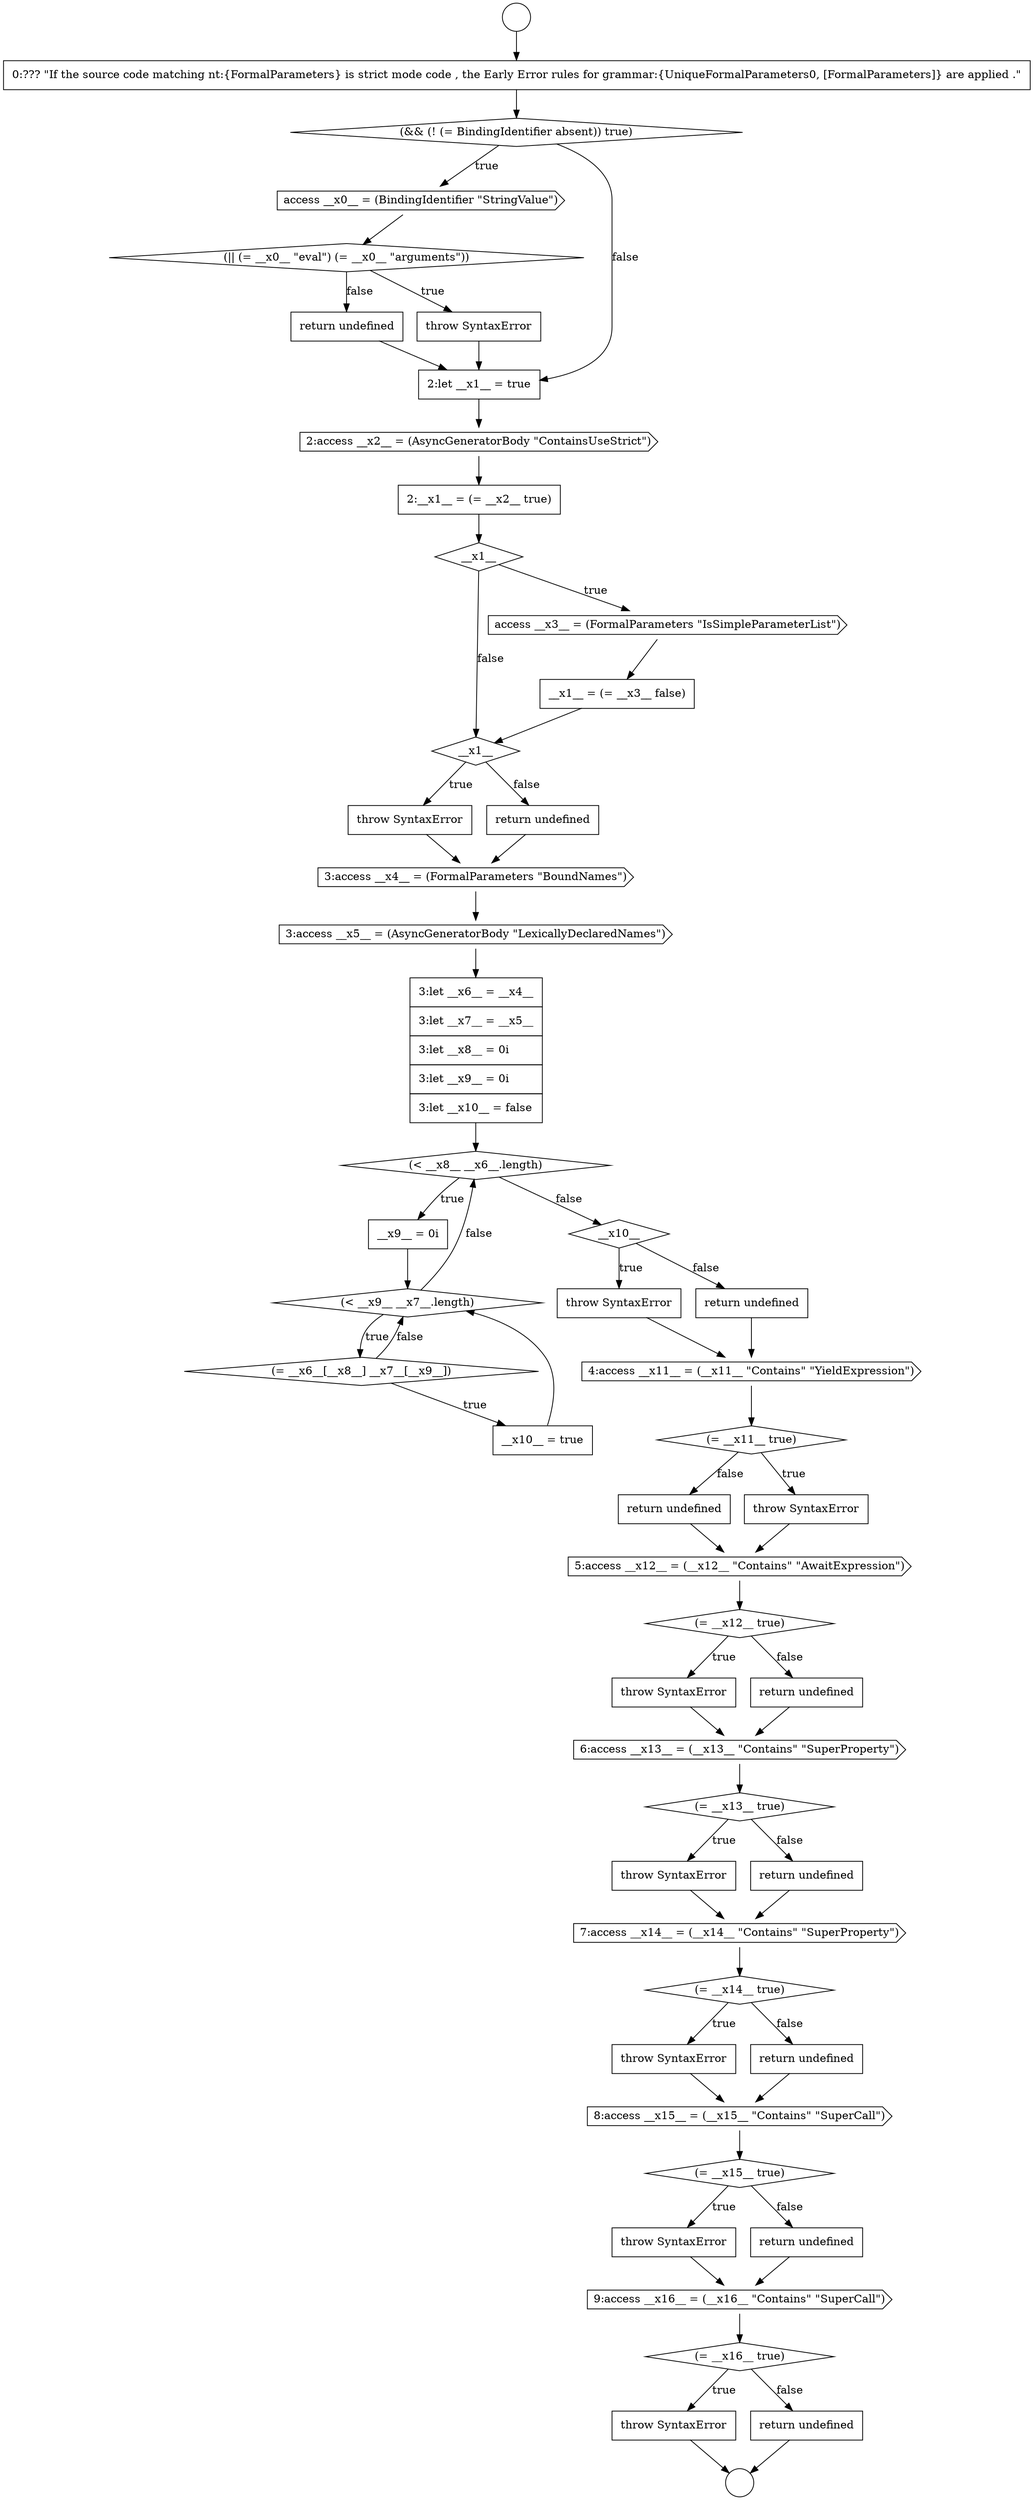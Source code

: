 digraph {
  node20611 [shape=none, margin=0, label=<<font color="black">
    <table border="0" cellborder="1" cellspacing="0" cellpadding="10">
      <tr><td align="left">throw SyntaxError</td></tr>
    </table>
  </font>> color="black" fillcolor="white" style=filled]
  node20643 [shape=none, margin=0, label=<<font color="black">
    <table border="0" cellborder="1" cellspacing="0" cellpadding="10">
      <tr><td align="left">throw SyntaxError</td></tr>
    </table>
  </font>> color="black" fillcolor="white" style=filled]
  node20615 [shape=none, margin=0, label=<<font color="black">
    <table border="0" cellborder="1" cellspacing="0" cellpadding="10">
      <tr><td align="left">2:__x1__ = (= __x2__ true)</td></tr>
    </table>
  </font>> color="black" fillcolor="white" style=filled]
  node20647 [shape=none, margin=0, label=<<font color="black">
    <table border="0" cellborder="1" cellspacing="0" cellpadding="10">
      <tr><td align="left">throw SyntaxError</td></tr>
    </table>
  </font>> color="black" fillcolor="white" style=filled]
  node20637 [shape=cds, label=<<font color="black">5:access __x12__ = (__x12__ &quot;Contains&quot; &quot;AwaitExpression&quot;)</font>> color="black" fillcolor="white" style=filled]
  node20609 [shape=cds, label=<<font color="black">access __x0__ = (BindingIdentifier &quot;StringValue&quot;)</font>> color="black" fillcolor="white" style=filled]
  node20649 [shape=cds, label=<<font color="black">8:access __x15__ = (__x15__ &quot;Contains&quot; &quot;SuperCall&quot;)</font>> color="black" fillcolor="white" style=filled]
  node20645 [shape=cds, label=<<font color="black">7:access __x14__ = (__x14__ &quot;Contains&quot; &quot;SuperProperty&quot;)</font>> color="black" fillcolor="white" style=filled]
  node20613 [shape=none, margin=0, label=<<font color="black">
    <table border="0" cellborder="1" cellspacing="0" cellpadding="10">
      <tr><td align="left">2:let __x1__ = true</td></tr>
    </table>
  </font>> color="black" fillcolor="white" style=filled]
  node20639 [shape=none, margin=0, label=<<font color="black">
    <table border="0" cellborder="1" cellspacing="0" cellpadding="10">
      <tr><td align="left">throw SyntaxError</td></tr>
    </table>
  </font>> color="black" fillcolor="white" style=filled]
  node20640 [shape=none, margin=0, label=<<font color="black">
    <table border="0" cellborder="1" cellspacing="0" cellpadding="10">
      <tr><td align="left">return undefined</td></tr>
    </table>
  </font>> color="black" fillcolor="white" style=filled]
  node20651 [shape=none, margin=0, label=<<font color="black">
    <table border="0" cellborder="1" cellspacing="0" cellpadding="10">
      <tr><td align="left">throw SyntaxError</td></tr>
    </table>
  </font>> color="black" fillcolor="white" style=filled]
  node20623 [shape=cds, label=<<font color="black">3:access __x5__ = (AsyncGeneratorBody &quot;LexicallyDeclaredNames&quot;)</font>> color="black" fillcolor="white" style=filled]
  node20626 [shape=none, margin=0, label=<<font color="black">
    <table border="0" cellborder="1" cellspacing="0" cellpadding="10">
      <tr><td align="left">__x9__ = 0i</td></tr>
    </table>
  </font>> color="black" fillcolor="white" style=filled]
  node20636 [shape=none, margin=0, label=<<font color="black">
    <table border="0" cellborder="1" cellspacing="0" cellpadding="10">
      <tr><td align="left">return undefined</td></tr>
    </table>
  </font>> color="black" fillcolor="white" style=filled]
  node20655 [shape=none, margin=0, label=<<font color="black">
    <table border="0" cellborder="1" cellspacing="0" cellpadding="10">
      <tr><td align="left">throw SyntaxError</td></tr>
    </table>
  </font>> color="black" fillcolor="white" style=filled]
  node20619 [shape=diamond, label=<<font color="black">__x1__</font>> color="black" fillcolor="white" style=filled]
  node20605 [shape=circle label=" " color="black" fillcolor="white" style=filled]
  node20630 [shape=diamond, label=<<font color="black">__x10__</font>> color="black" fillcolor="white" style=filled]
  node20625 [shape=diamond, label=<<font color="black">(&lt; __x8__ __x6__.length)</font>> color="black" fillcolor="white" style=filled]
  node20610 [shape=diamond, label=<<font color="black">(|| (= __x0__ &quot;eval&quot;) (= __x0__ &quot;arguments&quot;))</font>> color="black" fillcolor="white" style=filled]
  node20652 [shape=none, margin=0, label=<<font color="black">
    <table border="0" cellborder="1" cellspacing="0" cellpadding="10">
      <tr><td align="left">return undefined</td></tr>
    </table>
  </font>> color="black" fillcolor="white" style=filled]
  node20624 [shape=none, margin=0, label=<<font color="black">
    <table border="0" cellborder="1" cellspacing="0" cellpadding="10">
      <tr><td align="left">3:let __x6__ = __x4__</td></tr>
      <tr><td align="left">3:let __x7__ = __x5__</td></tr>
      <tr><td align="left">3:let __x8__ = 0i</td></tr>
      <tr><td align="left">3:let __x9__ = 0i</td></tr>
      <tr><td align="left">3:let __x10__ = false</td></tr>
    </table>
  </font>> color="black" fillcolor="white" style=filled]
  node20646 [shape=diamond, label=<<font color="black">(= __x14__ true)</font>> color="black" fillcolor="white" style=filled]
  node20633 [shape=cds, label=<<font color="black">4:access __x11__ = (__x11__ &quot;Contains&quot; &quot;YieldExpression&quot;)</font>> color="black" fillcolor="white" style=filled]
  node20656 [shape=none, margin=0, label=<<font color="black">
    <table border="0" cellborder="1" cellspacing="0" cellpadding="10">
      <tr><td align="left">return undefined</td></tr>
    </table>
  </font>> color="black" fillcolor="white" style=filled]
  node20642 [shape=diamond, label=<<font color="black">(= __x13__ true)</font>> color="black" fillcolor="white" style=filled]
  node20620 [shape=none, margin=0, label=<<font color="black">
    <table border="0" cellborder="1" cellspacing="0" cellpadding="10">
      <tr><td align="left">throw SyntaxError</td></tr>
    </table>
  </font>> color="black" fillcolor="white" style=filled]
  node20614 [shape=cds, label=<<font color="black">2:access __x2__ = (AsyncGeneratorBody &quot;ContainsUseStrict&quot;)</font>> color="black" fillcolor="white" style=filled]
  node20629 [shape=none, margin=0, label=<<font color="black">
    <table border="0" cellborder="1" cellspacing="0" cellpadding="10">
      <tr><td align="left">__x10__ = true</td></tr>
    </table>
  </font>> color="black" fillcolor="white" style=filled]
  node20606 [shape=circle label=" " color="black" fillcolor="white" style=filled]
  node20638 [shape=diamond, label=<<font color="black">(= __x12__ true)</font>> color="black" fillcolor="white" style=filled]
  node20641 [shape=cds, label=<<font color="black">6:access __x13__ = (__x13__ &quot;Contains&quot; &quot;SuperProperty&quot;)</font>> color="black" fillcolor="white" style=filled]
  node20621 [shape=none, margin=0, label=<<font color="black">
    <table border="0" cellborder="1" cellspacing="0" cellpadding="10">
      <tr><td align="left">return undefined</td></tr>
    </table>
  </font>> color="black" fillcolor="white" style=filled]
  node20628 [shape=diamond, label=<<font color="black">(= __x6__[__x8__] __x7__[__x9__])</font>> color="black" fillcolor="white" style=filled]
  node20617 [shape=cds, label=<<font color="black">access __x3__ = (FormalParameters &quot;IsSimpleParameterList&quot;)</font>> color="black" fillcolor="white" style=filled]
  node20632 [shape=none, margin=0, label=<<font color="black">
    <table border="0" cellborder="1" cellspacing="0" cellpadding="10">
      <tr><td align="left">return undefined</td></tr>
    </table>
  </font>> color="black" fillcolor="white" style=filled]
  node20607 [shape=none, margin=0, label=<<font color="black">
    <table border="0" cellborder="1" cellspacing="0" cellpadding="10">
      <tr><td align="left">0:??? &quot;If the source code matching nt:{FormalParameters} is strict mode code , the Early Error rules for grammar:{UniqueFormalParameters0, [FormalParameters]} are applied .&quot;</td></tr>
    </table>
  </font>> color="black" fillcolor="white" style=filled]
  node20650 [shape=diamond, label=<<font color="black">(= __x15__ true)</font>> color="black" fillcolor="white" style=filled]
  node20653 [shape=cds, label=<<font color="black">9:access __x16__ = (__x16__ &quot;Contains&quot; &quot;SuperCall&quot;)</font>> color="black" fillcolor="white" style=filled]
  node20634 [shape=diamond, label=<<font color="black">(= __x11__ true)</font>> color="black" fillcolor="white" style=filled]
  node20627 [shape=diamond, label=<<font color="black">(&lt; __x9__ __x7__.length)</font>> color="black" fillcolor="white" style=filled]
  node20644 [shape=none, margin=0, label=<<font color="black">
    <table border="0" cellborder="1" cellspacing="0" cellpadding="10">
      <tr><td align="left">return undefined</td></tr>
    </table>
  </font>> color="black" fillcolor="white" style=filled]
  node20622 [shape=cds, label=<<font color="black">3:access __x4__ = (FormalParameters &quot;BoundNames&quot;)</font>> color="black" fillcolor="white" style=filled]
  node20612 [shape=none, margin=0, label=<<font color="black">
    <table border="0" cellborder="1" cellspacing="0" cellpadding="10">
      <tr><td align="left">return undefined</td></tr>
    </table>
  </font>> color="black" fillcolor="white" style=filled]
  node20631 [shape=none, margin=0, label=<<font color="black">
    <table border="0" cellborder="1" cellspacing="0" cellpadding="10">
      <tr><td align="left">throw SyntaxError</td></tr>
    </table>
  </font>> color="black" fillcolor="white" style=filled]
  node20648 [shape=none, margin=0, label=<<font color="black">
    <table border="0" cellborder="1" cellspacing="0" cellpadding="10">
      <tr><td align="left">return undefined</td></tr>
    </table>
  </font>> color="black" fillcolor="white" style=filled]
  node20608 [shape=diamond, label=<<font color="black">(&amp;&amp; (! (= BindingIdentifier absent)) true)</font>> color="black" fillcolor="white" style=filled]
  node20618 [shape=none, margin=0, label=<<font color="black">
    <table border="0" cellborder="1" cellspacing="0" cellpadding="10">
      <tr><td align="left">__x1__ = (= __x3__ false)</td></tr>
    </table>
  </font>> color="black" fillcolor="white" style=filled]
  node20616 [shape=diamond, label=<<font color="black">__x1__</font>> color="black" fillcolor="white" style=filled]
  node20654 [shape=diamond, label=<<font color="black">(= __x16__ true)</font>> color="black" fillcolor="white" style=filled]
  node20635 [shape=none, margin=0, label=<<font color="black">
    <table border="0" cellborder="1" cellspacing="0" cellpadding="10">
      <tr><td align="left">throw SyntaxError</td></tr>
    </table>
  </font>> color="black" fillcolor="white" style=filled]
  node20624 -> node20625 [ color="black"]
  node20629 -> node20627 [ color="black"]
  node20619 -> node20620 [label=<<font color="black">true</font>> color="black"]
  node20619 -> node20621 [label=<<font color="black">false</font>> color="black"]
  node20656 -> node20606 [ color="black"]
  node20637 -> node20638 [ color="black"]
  node20631 -> node20633 [ color="black"]
  node20647 -> node20649 [ color="black"]
  node20643 -> node20645 [ color="black"]
  node20652 -> node20653 [ color="black"]
  node20614 -> node20615 [ color="black"]
  node20620 -> node20622 [ color="black"]
  node20613 -> node20614 [ color="black"]
  node20654 -> node20655 [label=<<font color="black">true</font>> color="black"]
  node20654 -> node20656 [label=<<font color="black">false</font>> color="black"]
  node20617 -> node20618 [ color="black"]
  node20625 -> node20626 [label=<<font color="black">true</font>> color="black"]
  node20625 -> node20630 [label=<<font color="black">false</font>> color="black"]
  node20639 -> node20641 [ color="black"]
  node20609 -> node20610 [ color="black"]
  node20615 -> node20616 [ color="black"]
  node20642 -> node20643 [label=<<font color="black">true</font>> color="black"]
  node20642 -> node20644 [label=<<font color="black">false</font>> color="black"]
  node20610 -> node20611 [label=<<font color="black">true</font>> color="black"]
  node20610 -> node20612 [label=<<font color="black">false</font>> color="black"]
  node20623 -> node20624 [ color="black"]
  node20608 -> node20609 [label=<<font color="black">true</font>> color="black"]
  node20608 -> node20613 [label=<<font color="black">false</font>> color="black"]
  node20630 -> node20631 [label=<<font color="black">true</font>> color="black"]
  node20630 -> node20632 [label=<<font color="black">false</font>> color="black"]
  node20640 -> node20641 [ color="black"]
  node20655 -> node20606 [ color="black"]
  node20644 -> node20645 [ color="black"]
  node20616 -> node20617 [label=<<font color="black">true</font>> color="black"]
  node20616 -> node20619 [label=<<font color="black">false</font>> color="black"]
  node20649 -> node20650 [ color="black"]
  node20646 -> node20647 [label=<<font color="black">true</font>> color="black"]
  node20646 -> node20648 [label=<<font color="black">false</font>> color="black"]
  node20632 -> node20633 [ color="black"]
  node20633 -> node20634 [ color="black"]
  node20645 -> node20646 [ color="black"]
  node20612 -> node20613 [ color="black"]
  node20605 -> node20607 [ color="black"]
  node20607 -> node20608 [ color="black"]
  node20650 -> node20651 [label=<<font color="black">true</font>> color="black"]
  node20650 -> node20652 [label=<<font color="black">false</font>> color="black"]
  node20627 -> node20628 [label=<<font color="black">true</font>> color="black"]
  node20627 -> node20625 [label=<<font color="black">false</font>> color="black"]
  node20648 -> node20649 [ color="black"]
  node20622 -> node20623 [ color="black"]
  node20626 -> node20627 [ color="black"]
  node20611 -> node20613 [ color="black"]
  node20653 -> node20654 [ color="black"]
  node20618 -> node20619 [ color="black"]
  node20636 -> node20637 [ color="black"]
  node20621 -> node20622 [ color="black"]
  node20641 -> node20642 [ color="black"]
  node20634 -> node20635 [label=<<font color="black">true</font>> color="black"]
  node20634 -> node20636 [label=<<font color="black">false</font>> color="black"]
  node20651 -> node20653 [ color="black"]
  node20628 -> node20629 [label=<<font color="black">true</font>> color="black"]
  node20628 -> node20627 [label=<<font color="black">false</font>> color="black"]
  node20638 -> node20639 [label=<<font color="black">true</font>> color="black"]
  node20638 -> node20640 [label=<<font color="black">false</font>> color="black"]
  node20635 -> node20637 [ color="black"]
}

